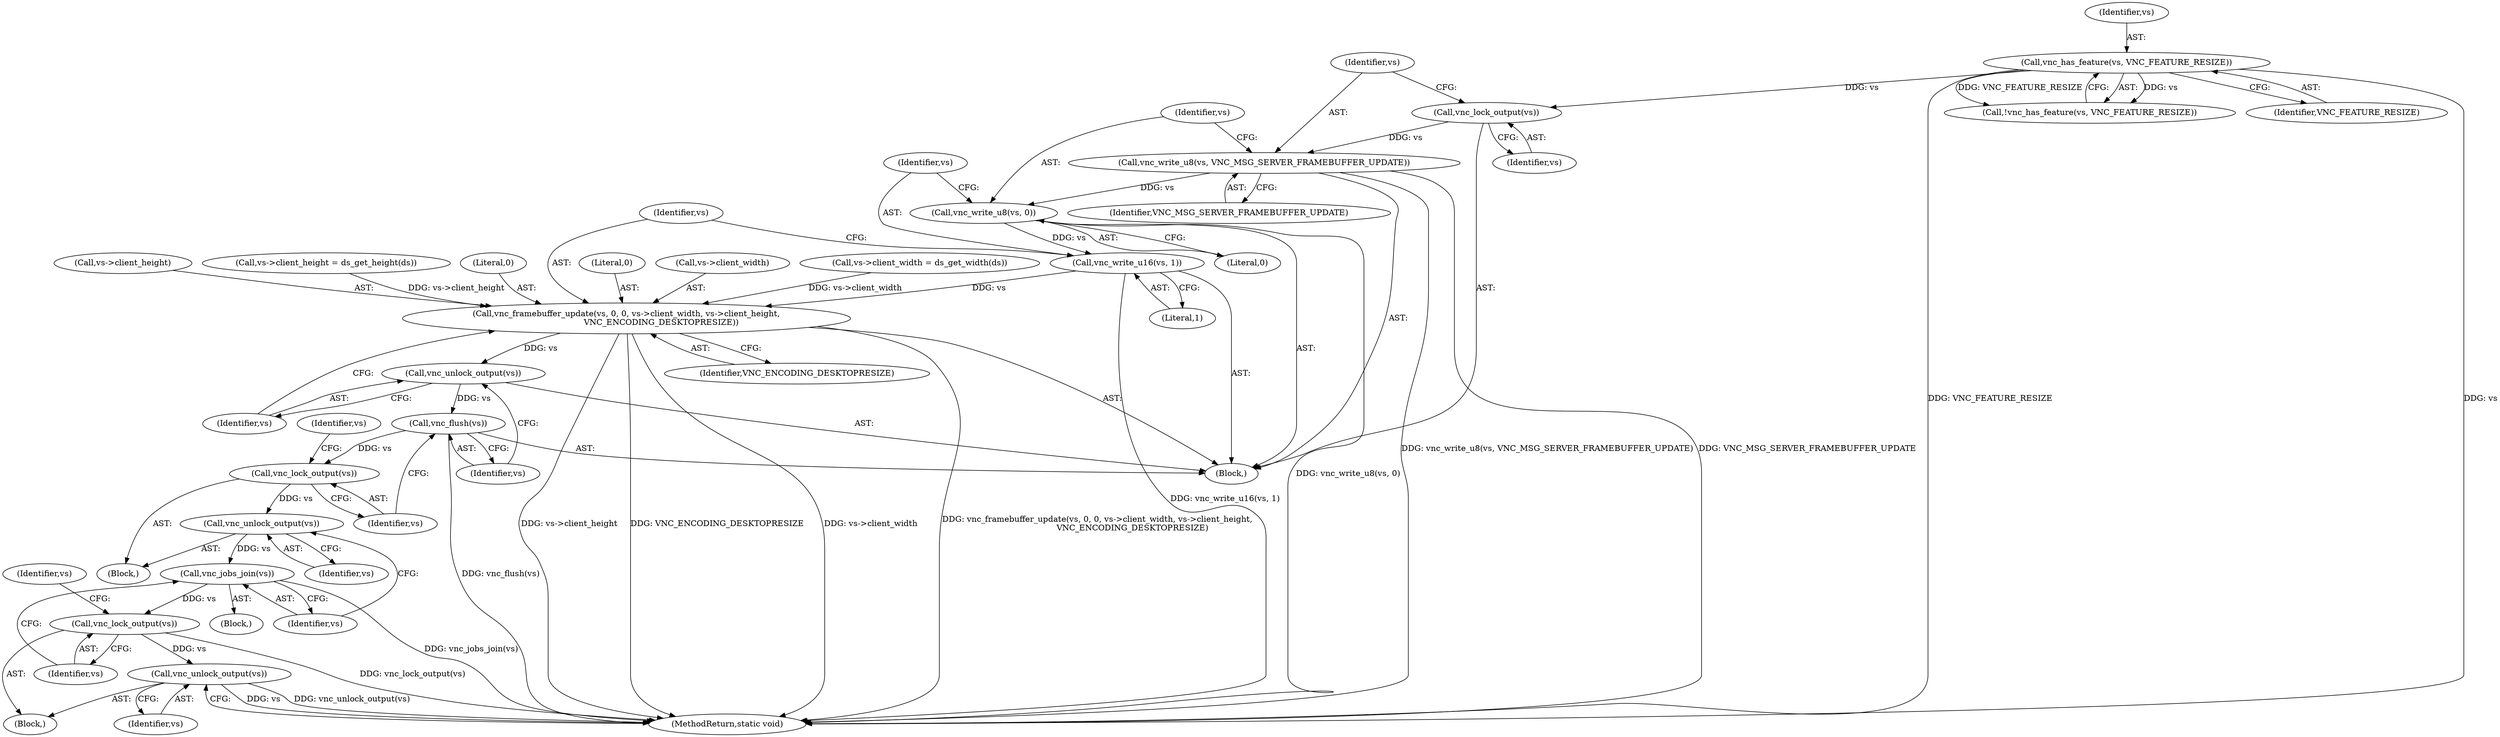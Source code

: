 digraph "0_qemu_9f64916da20eea67121d544698676295bbb105a7_10@API" {
"1000371" [label="(Call,vnc_write_u8(vs, 0))"];
"1000368" [label="(Call,vnc_write_u8(vs, VNC_MSG_SERVER_FRAMEBUFFER_UPDATE))"];
"1000366" [label="(Call,vnc_lock_output(vs))"];
"1000333" [label="(Call,vnc_has_feature(vs, VNC_FEATURE_RESIZE))"];
"1000374" [label="(Call,vnc_write_u16(vs, 1))"];
"1000377" [label="(Call,vnc_framebuffer_update(vs, 0, 0, vs->client_width, vs->client_height,\n                           VNC_ENCODING_DESKTOPRESIZE))"];
"1000388" [label="(Call,vnc_unlock_output(vs))"];
"1000390" [label="(Call,vnc_flush(vs))"];
"1000395" [label="(Call,vnc_lock_output(vs))"];
"1000402" [label="(Call,vnc_unlock_output(vs))"];
"1000405" [label="(Call,vnc_jobs_join(vs))"];
"1000408" [label="(Call,vnc_lock_output(vs))"];
"1000415" [label="(Call,vnc_unlock_output(vs))"];
"1000388" [label="(Call,vnc_unlock_output(vs))"];
"1000409" [label="(Identifier,vs)"];
"1000378" [label="(Identifier,vs)"];
"1000366" [label="(Call,vnc_lock_output(vs))"];
"1000372" [label="(Identifier,vs)"];
"1000389" [label="(Identifier,vs)"];
"1000367" [label="(Identifier,vs)"];
"1000368" [label="(Call,vnc_write_u8(vs, VNC_MSG_SERVER_FRAMEBUFFER_UPDATE))"];
"1000416" [label="(Identifier,vs)"];
"1000390" [label="(Call,vnc_flush(vs))"];
"1000406" [label="(Identifier,vs)"];
"1000399" [label="(Identifier,vs)"];
"1000380" [label="(Literal,0)"];
"1000381" [label="(Call,vs->client_width)"];
"1000333" [label="(Call,vnc_has_feature(vs, VNC_FEATURE_RESIZE))"];
"1000354" [label="(Call,vs->client_width = ds_get_width(ds))"];
"1000335" [label="(Identifier,VNC_FEATURE_RESIZE)"];
"1000377" [label="(Call,vnc_framebuffer_update(vs, 0, 0, vs->client_width, vs->client_height,\n                           VNC_ENCODING_DESKTOPRESIZE))"];
"1000417" [label="(MethodReturn,static void)"];
"1000369" [label="(Identifier,vs)"];
"1000408" [label="(Call,vnc_lock_output(vs))"];
"1000395" [label="(Call,vnc_lock_output(vs))"];
"1000415" [label="(Call,vnc_unlock_output(vs))"];
"1000402" [label="(Call,vnc_unlock_output(vs))"];
"1000374" [label="(Call,vnc_write_u16(vs, 1))"];
"1000376" [label="(Literal,1)"];
"1000375" [label="(Identifier,vs)"];
"1000370" [label="(Identifier,VNC_MSG_SERVER_FRAMEBUFFER_UPDATE)"];
"1000407" [label="(Block,)"];
"1000405" [label="(Call,vnc_jobs_join(vs))"];
"1000384" [label="(Call,vs->client_height)"];
"1000332" [label="(Call,!vnc_has_feature(vs, VNC_FEATURE_RESIZE))"];
"1000387" [label="(Identifier,VNC_ENCODING_DESKTOPRESIZE)"];
"1000373" [label="(Literal,0)"];
"1000371" [label="(Call,vnc_write_u8(vs, 0))"];
"1000412" [label="(Identifier,vs)"];
"1000396" [label="(Identifier,vs)"];
"1000317" [label="(Block,)"];
"1000334" [label="(Identifier,vs)"];
"1000360" [label="(Call,vs->client_height = ds_get_height(ds))"];
"1000394" [label="(Block,)"];
"1000404" [label="(Block,)"];
"1000379" [label="(Literal,0)"];
"1000403" [label="(Identifier,vs)"];
"1000391" [label="(Identifier,vs)"];
"1000371" -> "1000317"  [label="AST: "];
"1000371" -> "1000373"  [label="CFG: "];
"1000372" -> "1000371"  [label="AST: "];
"1000373" -> "1000371"  [label="AST: "];
"1000375" -> "1000371"  [label="CFG: "];
"1000371" -> "1000417"  [label="DDG: vnc_write_u8(vs, 0)"];
"1000368" -> "1000371"  [label="DDG: vs"];
"1000371" -> "1000374"  [label="DDG: vs"];
"1000368" -> "1000317"  [label="AST: "];
"1000368" -> "1000370"  [label="CFG: "];
"1000369" -> "1000368"  [label="AST: "];
"1000370" -> "1000368"  [label="AST: "];
"1000372" -> "1000368"  [label="CFG: "];
"1000368" -> "1000417"  [label="DDG: VNC_MSG_SERVER_FRAMEBUFFER_UPDATE"];
"1000368" -> "1000417"  [label="DDG: vnc_write_u8(vs, VNC_MSG_SERVER_FRAMEBUFFER_UPDATE)"];
"1000366" -> "1000368"  [label="DDG: vs"];
"1000366" -> "1000317"  [label="AST: "];
"1000366" -> "1000367"  [label="CFG: "];
"1000367" -> "1000366"  [label="AST: "];
"1000369" -> "1000366"  [label="CFG: "];
"1000333" -> "1000366"  [label="DDG: vs"];
"1000333" -> "1000332"  [label="AST: "];
"1000333" -> "1000335"  [label="CFG: "];
"1000334" -> "1000333"  [label="AST: "];
"1000335" -> "1000333"  [label="AST: "];
"1000332" -> "1000333"  [label="CFG: "];
"1000333" -> "1000417"  [label="DDG: vs"];
"1000333" -> "1000417"  [label="DDG: VNC_FEATURE_RESIZE"];
"1000333" -> "1000332"  [label="DDG: vs"];
"1000333" -> "1000332"  [label="DDG: VNC_FEATURE_RESIZE"];
"1000374" -> "1000317"  [label="AST: "];
"1000374" -> "1000376"  [label="CFG: "];
"1000375" -> "1000374"  [label="AST: "];
"1000376" -> "1000374"  [label="AST: "];
"1000378" -> "1000374"  [label="CFG: "];
"1000374" -> "1000417"  [label="DDG: vnc_write_u16(vs, 1)"];
"1000374" -> "1000377"  [label="DDG: vs"];
"1000377" -> "1000317"  [label="AST: "];
"1000377" -> "1000387"  [label="CFG: "];
"1000378" -> "1000377"  [label="AST: "];
"1000379" -> "1000377"  [label="AST: "];
"1000380" -> "1000377"  [label="AST: "];
"1000381" -> "1000377"  [label="AST: "];
"1000384" -> "1000377"  [label="AST: "];
"1000387" -> "1000377"  [label="AST: "];
"1000389" -> "1000377"  [label="CFG: "];
"1000377" -> "1000417"  [label="DDG: vnc_framebuffer_update(vs, 0, 0, vs->client_width, vs->client_height,\n                           VNC_ENCODING_DESKTOPRESIZE)"];
"1000377" -> "1000417"  [label="DDG: vs->client_height"];
"1000377" -> "1000417"  [label="DDG: VNC_ENCODING_DESKTOPRESIZE"];
"1000377" -> "1000417"  [label="DDG: vs->client_width"];
"1000354" -> "1000377"  [label="DDG: vs->client_width"];
"1000360" -> "1000377"  [label="DDG: vs->client_height"];
"1000377" -> "1000388"  [label="DDG: vs"];
"1000388" -> "1000317"  [label="AST: "];
"1000388" -> "1000389"  [label="CFG: "];
"1000389" -> "1000388"  [label="AST: "];
"1000391" -> "1000388"  [label="CFG: "];
"1000388" -> "1000390"  [label="DDG: vs"];
"1000390" -> "1000317"  [label="AST: "];
"1000390" -> "1000391"  [label="CFG: "];
"1000391" -> "1000390"  [label="AST: "];
"1000396" -> "1000390"  [label="CFG: "];
"1000390" -> "1000417"  [label="DDG: vnc_flush(vs)"];
"1000390" -> "1000395"  [label="DDG: vs"];
"1000395" -> "1000394"  [label="AST: "];
"1000395" -> "1000396"  [label="CFG: "];
"1000396" -> "1000395"  [label="AST: "];
"1000399" -> "1000395"  [label="CFG: "];
"1000395" -> "1000402"  [label="DDG: vs"];
"1000402" -> "1000394"  [label="AST: "];
"1000402" -> "1000403"  [label="CFG: "];
"1000403" -> "1000402"  [label="AST: "];
"1000406" -> "1000402"  [label="CFG: "];
"1000402" -> "1000405"  [label="DDG: vs"];
"1000405" -> "1000404"  [label="AST: "];
"1000405" -> "1000406"  [label="CFG: "];
"1000406" -> "1000405"  [label="AST: "];
"1000409" -> "1000405"  [label="CFG: "];
"1000405" -> "1000417"  [label="DDG: vnc_jobs_join(vs)"];
"1000405" -> "1000408"  [label="DDG: vs"];
"1000408" -> "1000407"  [label="AST: "];
"1000408" -> "1000409"  [label="CFG: "];
"1000409" -> "1000408"  [label="AST: "];
"1000412" -> "1000408"  [label="CFG: "];
"1000408" -> "1000417"  [label="DDG: vnc_lock_output(vs)"];
"1000408" -> "1000415"  [label="DDG: vs"];
"1000415" -> "1000407"  [label="AST: "];
"1000415" -> "1000416"  [label="CFG: "];
"1000416" -> "1000415"  [label="AST: "];
"1000417" -> "1000415"  [label="CFG: "];
"1000415" -> "1000417"  [label="DDG: vs"];
"1000415" -> "1000417"  [label="DDG: vnc_unlock_output(vs)"];
}
